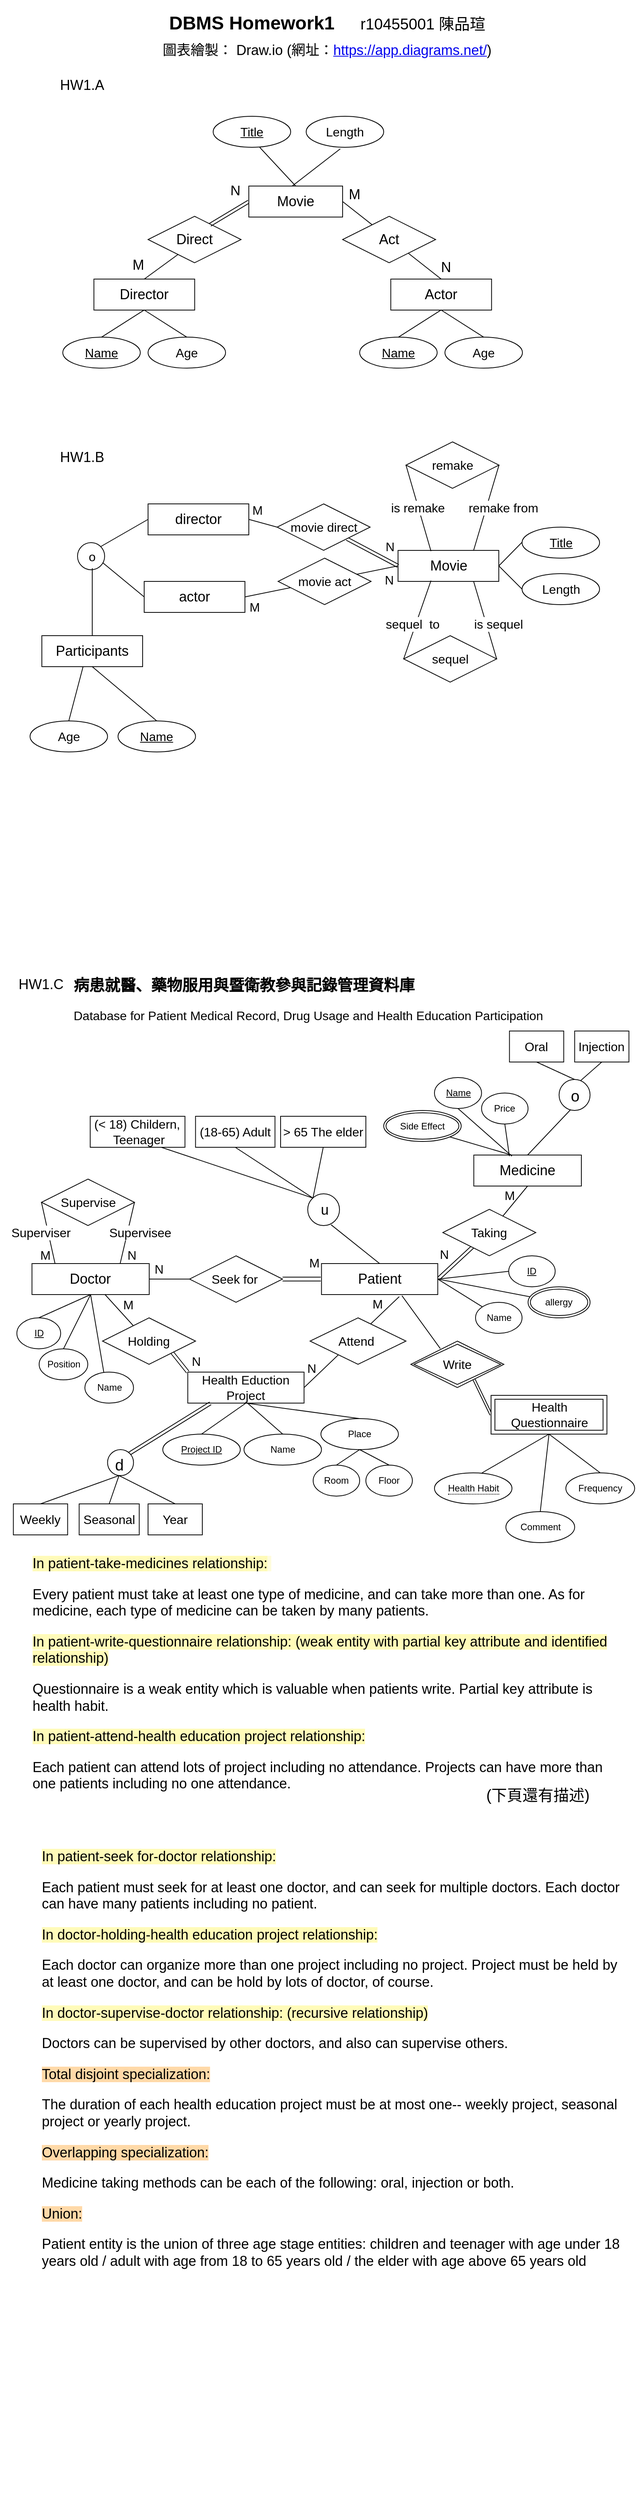 <mxfile version="21.0.8" type="device"><diagram name="第1頁" id="Ch1IIHin361VGw-ngWP4"><mxGraphModel dx="954" dy="567" grid="1" gridSize="10" guides="1" tooltips="1" connect="1" arrows="1" fold="1" page="1" pageScale="1" pageWidth="827" pageHeight="1169" math="0" shadow="0"><root><mxCell id="0"/><mxCell id="1" parent="0"/><mxCell id="rBzfP7pkCACi3xQWWO1K-66" value="" style="endArrow=none;html=1;rounded=0;exitX=0;exitY=0.5;exitDx=0;exitDy=0;entryX=0.667;entryY=0.667;entryDx=0;entryDy=0;entryPerimeter=0;" parent="1" edge="1" target="rBzfP7pkCACi3xQWWO1K-94" source="rBzfP7pkCACi3xQWWO1K-69"><mxGeometry relative="1" as="geometry"><mxPoint x="100" y="730" as="sourcePoint"/><mxPoint x="60" y="770" as="targetPoint"/></mxGeometry></mxCell><mxCell id="rBzfP7pkCACi3xQWWO1K-242" value="" style="ellipse;whiteSpace=wrap;html=1;aspect=fixed;" parent="1" vertex="1"><mxGeometry x="397" y="1540" width="41" height="41" as="geometry"/></mxCell><mxCell id="rBzfP7pkCACi3xQWWO1K-233" value="" style="endArrow=none;html=1;rounded=0;entryX=0.5;entryY=0;entryDx=0;entryDy=0;exitX=0.5;exitY=1;exitDx=0;exitDy=0;" parent="1" source="rBzfP7pkCACi3xQWWO1K-230" target="rBzfP7pkCACi3xQWWO1K-226" edge="1"><mxGeometry relative="1" as="geometry"><mxPoint x="679" y="1370" as="sourcePoint"/><mxPoint x="751" y="1403" as="targetPoint"/></mxGeometry></mxCell><mxCell id="rBzfP7pkCACi3xQWWO1K-47" value="HW1.A" style="text;html=1;strokeColor=none;fillColor=none;align=center;verticalAlign=middle;whiteSpace=wrap;rounded=0;fontSize=18;" parent="1" vertex="1"><mxGeometry x="41.25" y="80" width="130" height="60" as="geometry"/></mxCell><mxCell id="rBzfP7pkCACi3xQWWO1K-46" value="&lt;h1&gt;DBMS Homework1 &amp;nbsp; &amp;nbsp;&amp;nbsp;&lt;span style=&quot;font-size: 20px; font-weight: normal;&quot;&gt;r10455001 陳品瑄&amp;nbsp;&lt;/span&gt;&lt;/h1&gt;" style="text;html=1;strokeColor=none;fillColor=none;spacing=5;spacingTop=-20;whiteSpace=wrap;overflow=hidden;rounded=0;align=center;" parent="1" vertex="1"><mxGeometry x="120" y="10" width="610" height="120" as="geometry"/></mxCell><mxCell id="rBzfP7pkCACi3xQWWO1K-49" value="Participants" style="whiteSpace=wrap;html=1;align=center;fontSize=18;" parent="1" vertex="1"><mxGeometry x="54.0" y="820" width="130" height="40" as="geometry"/></mxCell><mxCell id="rBzfP7pkCACi3xQWWO1K-57" value="Movie" style="whiteSpace=wrap;html=1;align=center;fontSize=18;" parent="1" vertex="1"><mxGeometry x="513.5" y="710" width="130" height="40" as="geometry"/></mxCell><mxCell id="rBzfP7pkCACi3xQWWO1K-60" value="" style="shape=link;html=1;rounded=0;entryX=0;entryY=0.5;entryDx=0;entryDy=0;exitX=1;exitY=1;exitDx=0;exitDy=0;" parent="1" edge="1" source="KuDT_zG02DFNIqt87ECn-4"><mxGeometry relative="1" as="geometry"><mxPoint x="430" y="690" as="sourcePoint"/><mxPoint x="513.5" y="730" as="targetPoint"/></mxGeometry></mxCell><mxCell id="rBzfP7pkCACi3xQWWO1K-61" value="N" style="resizable=0;html=1;whiteSpace=wrap;align=right;verticalAlign=bottom;fontSize=16;" parent="rBzfP7pkCACi3xQWWO1K-60" connectable="0" vertex="1"><mxGeometry x="1" relative="1" as="geometry"><mxPoint x="-3" y="-13" as="offset"/></mxGeometry></mxCell><mxCell id="rBzfP7pkCACi3xQWWO1K-68" value="director" style="whiteSpace=wrap;html=1;align=center;fontSize=18;" parent="1" vertex="1"><mxGeometry x="191" y="650" width="130" height="40" as="geometry"/></mxCell><mxCell id="rBzfP7pkCACi3xQWWO1K-69" value="actor" style="whiteSpace=wrap;html=1;align=center;fontSize=18;" parent="1" vertex="1"><mxGeometry x="186" y="750" width="130" height="40" as="geometry"/></mxCell><mxCell id="rBzfP7pkCACi3xQWWO1K-70" value="Age" style="ellipse;whiteSpace=wrap;html=1;align=center;fontSize=16;" parent="1" vertex="1"><mxGeometry x="38.75" y="930" width="100" height="40" as="geometry"/></mxCell><mxCell id="rBzfP7pkCACi3xQWWO1K-73" value="" style="endArrow=none;html=1;rounded=0;entryX=0.409;entryY=1;entryDx=0;entryDy=0;exitX=0.5;exitY=0;exitDx=0;exitDy=0;entryPerimeter=0;" parent="1" target="rBzfP7pkCACi3xQWWO1K-49" edge="1" source="rBzfP7pkCACi3xQWWO1K-70"><mxGeometry relative="1" as="geometry"><mxPoint x="150.25" y="1040" as="sourcePoint"/><mxPoint x="310.25" y="1040" as="targetPoint"/></mxGeometry></mxCell><mxCell id="rBzfP7pkCACi3xQWWO1K-77" value="Length" style="ellipse;whiteSpace=wrap;html=1;align=center;fontSize=16;" parent="1" vertex="1"><mxGeometry x="673.5" y="740" width="100" height="40" as="geometry"/></mxCell><mxCell id="rBzfP7pkCACi3xQWWO1K-79" value="" style="endArrow=none;html=1;rounded=0;exitX=1;exitY=0.5;exitDx=0;exitDy=0;" parent="1" source="rBzfP7pkCACi3xQWWO1K-57" edge="1"><mxGeometry relative="1" as="geometry"><mxPoint x="513.5" y="760" as="sourcePoint"/><mxPoint x="673.5" y="760" as="targetPoint"/></mxGeometry></mxCell><mxCell id="rBzfP7pkCACi3xQWWO1K-80" value="o" style="group" parent="1" vertex="1" connectable="0"><mxGeometry x="60" y="700" width="112.5" height="70" as="geometry"/></mxCell><mxCell id="rBzfP7pkCACi3xQWWO1K-62" value="" style="ellipse;whiteSpace=wrap;html=1;aspect=fixed;" parent="rBzfP7pkCACi3xQWWO1K-80" vertex="1"><mxGeometry x="40" width="35" height="35" as="geometry"/></mxCell><mxCell id="rBzfP7pkCACi3xQWWO1K-105" value="HW1.B" style="text;html=1;strokeColor=none;fillColor=none;align=center;verticalAlign=middle;whiteSpace=wrap;rounded=0;fontSize=18;" parent="1" vertex="1"><mxGeometry x="41.25" y="560" width="130" height="60" as="geometry"/></mxCell><mxCell id="rBzfP7pkCACi3xQWWO1K-8" value="Direct" style="shape=rhombus;perimeter=rhombusPerimeter;whiteSpace=wrap;html=1;align=center;fontSize=18;" parent="1" vertex="1"><mxGeometry x="191" y="279" width="120" height="60" as="geometry"/></mxCell><mxCell id="rBzfP7pkCACi3xQWWO1K-9" value="" style="shape=link;html=1;rounded=0;entryX=0;entryY=0.5;entryDx=0;entryDy=0;" parent="1" target="rBzfP7pkCACi3xQWWO1K-21" edge="1"><mxGeometry relative="1" as="geometry"><mxPoint x="271" y="290" as="sourcePoint"/><mxPoint x="304" y="250" as="targetPoint"/></mxGeometry></mxCell><mxCell id="rBzfP7pkCACi3xQWWO1K-10" value="N" style="resizable=0;html=1;whiteSpace=wrap;align=right;verticalAlign=bottom;rotation=1;fontSize=18;" parent="rBzfP7pkCACi3xQWWO1K-9" connectable="0" vertex="1"><mxGeometry x="1" relative="1" as="geometry"><mxPoint x="-10" as="offset"/></mxGeometry></mxCell><mxCell id="rBzfP7pkCACi3xQWWO1K-11" value="" style="endArrow=none;html=1;rounded=0;entryX=0.5;entryY=0;entryDx=0;entryDy=0;exitX=0.342;exitY=0.817;exitDx=0;exitDy=0;exitPerimeter=0;" parent="1" edge="1"><mxGeometry relative="1" as="geometry"><mxPoint x="230.04" y="328.02" as="sourcePoint"/><mxPoint x="186.16" y="360" as="targetPoint"/></mxGeometry></mxCell><mxCell id="rBzfP7pkCACi3xQWWO1K-12" value="M" style="resizable=0;html=1;whiteSpace=wrap;align=right;verticalAlign=bottom;fontSize=18;" parent="rBzfP7pkCACi3xQWWO1K-11" connectable="0" vertex="1"><mxGeometry x="1" relative="1" as="geometry"><mxPoint x="2" y="-5" as="offset"/></mxGeometry></mxCell><mxCell id="rBzfP7pkCACi3xQWWO1K-13" value="" style="endArrow=none;html=1;rounded=0;entryX=0.5;entryY=0;entryDx=0;entryDy=0;exitX=1;exitY=0.5;exitDx=0;exitDy=0;" parent="1" target="rBzfP7pkCACi3xQWWO1K-36" edge="1"><mxGeometry relative="1" as="geometry"><mxPoint x="442" y="260" as="sourcePoint"/><mxPoint x="606.16" y="360" as="targetPoint"/></mxGeometry></mxCell><mxCell id="rBzfP7pkCACi3xQWWO1K-14" value="M" style="resizable=0;html=1;whiteSpace=wrap;align=left;verticalAlign=bottom;fontSize=18;" parent="rBzfP7pkCACi3xQWWO1K-13" connectable="0" vertex="1"><mxGeometry x="-1" relative="1" as="geometry"><mxPoint x="6" y="4" as="offset"/></mxGeometry></mxCell><mxCell id="rBzfP7pkCACi3xQWWO1K-15" value="N" style="resizable=0;html=1;whiteSpace=wrap;align=right;verticalAlign=bottom;fontSize=18;" parent="rBzfP7pkCACi3xQWWO1K-13" connectable="0" vertex="1"><mxGeometry x="1" relative="1" as="geometry"><mxPoint x="14" y="-2" as="offset"/></mxGeometry></mxCell><mxCell id="rBzfP7pkCACi3xQWWO1K-16" value="Act" style="shape=rhombus;perimeter=rhombusPerimeter;whiteSpace=wrap;html=1;align=center;fontSize=18;" parent="1" vertex="1"><mxGeometry x="442" y="279" width="120" height="60" as="geometry"/></mxCell><mxCell id="rBzfP7pkCACi3xQWWO1K-34" value="" style="group" parent="1" vertex="1" connectable="0"><mxGeometry x="81" y="360" width="220" height="130" as="geometry"/></mxCell><mxCell id="rBzfP7pkCACi3xQWWO1K-28" value="Director" style="whiteSpace=wrap;html=1;align=center;fontSize=18;" parent="rBzfP7pkCACi3xQWWO1K-34" vertex="1"><mxGeometry x="40.16" width="130" height="40" as="geometry"/></mxCell><mxCell id="rBzfP7pkCACi3xQWWO1K-29" value="Age" style="ellipse;whiteSpace=wrap;html=1;align=center;fontSize=16;" parent="rBzfP7pkCACi3xQWWO1K-34" vertex="1"><mxGeometry x="110.0" y="74.91" width="100" height="40" as="geometry"/></mxCell><mxCell id="rBzfP7pkCACi3xQWWO1K-31" value="" style="endArrow=none;html=1;rounded=0;entryX=0.5;entryY=1;entryDx=0;entryDy=0;exitX=0.5;exitY=0;exitDx=0;exitDy=0;" parent="rBzfP7pkCACi3xQWWO1K-34" source="rBzfP7pkCACi3xQWWO1K-29" target="rBzfP7pkCACi3xQWWO1K-28" edge="1"><mxGeometry relative="1" as="geometry"><mxPoint x="177.16" y="-30.09" as="sourcePoint"/><mxPoint x="219.16" y="-0.09" as="targetPoint"/></mxGeometry></mxCell><mxCell id="rBzfP7pkCACi3xQWWO1K-32" value="Name" style="ellipse;whiteSpace=wrap;html=1;align=center;fontStyle=4;fontSize=16;" parent="rBzfP7pkCACi3xQWWO1K-34" vertex="1"><mxGeometry y="74.91" width="100" height="40" as="geometry"/></mxCell><mxCell id="rBzfP7pkCACi3xQWWO1K-33" value="" style="endArrow=none;html=1;rounded=0;entryX=0.5;entryY=1;entryDx=0;entryDy=0;exitX=0.5;exitY=0;exitDx=0;exitDy=0;" parent="rBzfP7pkCACi3xQWWO1K-34" source="rBzfP7pkCACi3xQWWO1K-32" edge="1"><mxGeometry relative="1" as="geometry"><mxPoint x="160" y="74.91" as="sourcePoint"/><mxPoint x="105" y="39.91" as="targetPoint"/></mxGeometry></mxCell><mxCell id="rBzfP7pkCACi3xQWWO1K-35" value="" style="group" parent="1" vertex="1" connectable="0"><mxGeometry x="464" y="360" width="210" height="114.91" as="geometry"/></mxCell><mxCell id="rBzfP7pkCACi3xQWWO1K-36" value="Actor" style="whiteSpace=wrap;html=1;align=center;fontSize=18;" parent="rBzfP7pkCACi3xQWWO1K-35" vertex="1"><mxGeometry x="40.16" width="130" height="40" as="geometry"/></mxCell><mxCell id="rBzfP7pkCACi3xQWWO1K-37" value="Age" style="ellipse;whiteSpace=wrap;html=1;align=center;fontSize=16;" parent="rBzfP7pkCACi3xQWWO1K-35" vertex="1"><mxGeometry x="110.0" y="74.91" width="100" height="40" as="geometry"/></mxCell><mxCell id="rBzfP7pkCACi3xQWWO1K-38" value="" style="endArrow=none;html=1;rounded=0;entryX=0.5;entryY=1;entryDx=0;entryDy=0;exitX=0.5;exitY=0;exitDx=0;exitDy=0;" parent="rBzfP7pkCACi3xQWWO1K-35" source="rBzfP7pkCACi3xQWWO1K-37" target="rBzfP7pkCACi3xQWWO1K-36" edge="1"><mxGeometry relative="1" as="geometry"><mxPoint x="177.16" y="-30.09" as="sourcePoint"/><mxPoint x="219.16" y="-0.09" as="targetPoint"/></mxGeometry></mxCell><mxCell id="rBzfP7pkCACi3xQWWO1K-39" value="Name" style="ellipse;whiteSpace=wrap;html=1;align=center;fontStyle=4;fontSize=16;" parent="rBzfP7pkCACi3xQWWO1K-35" vertex="1"><mxGeometry y="74.91" width="100" height="40" as="geometry"/></mxCell><mxCell id="rBzfP7pkCACi3xQWWO1K-40" value="" style="endArrow=none;html=1;rounded=0;entryX=0.5;entryY=1;entryDx=0;entryDy=0;exitX=0.5;exitY=0;exitDx=0;exitDy=0;" parent="rBzfP7pkCACi3xQWWO1K-35" source="rBzfP7pkCACi3xQWWO1K-39" edge="1"><mxGeometry relative="1" as="geometry"><mxPoint x="160" y="74.91" as="sourcePoint"/><mxPoint x="105" y="39.91" as="targetPoint"/></mxGeometry></mxCell><mxCell id="rBzfP7pkCACi3xQWWO1K-50" value="" style="group" parent="1" vertex="1" connectable="0"><mxGeometry x="275" y="150" width="220" height="130" as="geometry"/></mxCell><mxCell id="rBzfP7pkCACi3xQWWO1K-21" value="Movie" style="whiteSpace=wrap;html=1;align=center;fontSize=18;" parent="rBzfP7pkCACi3xQWWO1K-50" vertex="1"><mxGeometry x="46" y="90" width="121" height="40" as="geometry"/></mxCell><mxCell id="rBzfP7pkCACi3xQWWO1K-22" value="Title" style="ellipse;whiteSpace=wrap;html=1;align=center;fontStyle=4;fontSize=16;" parent="rBzfP7pkCACi3xQWWO1K-50" vertex="1"><mxGeometry width="100" height="40" as="geometry"/></mxCell><mxCell id="rBzfP7pkCACi3xQWWO1K-23" value="Length" style="ellipse;whiteSpace=wrap;html=1;align=center;fontSize=16;" parent="rBzfP7pkCACi3xQWWO1K-50" vertex="1"><mxGeometry x="120" width="100" height="40" as="geometry"/></mxCell><mxCell id="rBzfP7pkCACi3xQWWO1K-24" value="" style="endArrow=none;html=1;rounded=0;entryX=0.5;entryY=0;entryDx=0;entryDy=0;" parent="rBzfP7pkCACi3xQWWO1K-50" target="rBzfP7pkCACi3xQWWO1K-21" edge="1"><mxGeometry relative="1" as="geometry"><mxPoint x="60" y="40" as="sourcePoint"/><mxPoint x="220" y="40" as="targetPoint"/></mxGeometry></mxCell><mxCell id="rBzfP7pkCACi3xQWWO1K-25" value="" style="endArrow=none;html=1;rounded=0;exitX=0.44;exitY=1.05;exitDx=0;exitDy=0;exitPerimeter=0;" parent="rBzfP7pkCACi3xQWWO1K-50" source="rBzfP7pkCACi3xQWWO1K-23" edge="1"><mxGeometry relative="1" as="geometry"><mxPoint x="174" y="40" as="sourcePoint"/><mxPoint x="102" y="90" as="targetPoint"/></mxGeometry></mxCell><mxCell id="rBzfP7pkCACi3xQWWO1K-72" value="" style="endArrow=none;html=1;rounded=0;entryX=0.5;entryY=1;entryDx=0;entryDy=0;exitX=0.5;exitY=0;exitDx=0;exitDy=0;" parent="1" target="rBzfP7pkCACi3xQWWO1K-49" edge="1" source="rBzfP7pkCACi3xQWWO1K-74"><mxGeometry relative="1" as="geometry"><mxPoint x="150.25" y="980" as="sourcePoint"/><mxPoint x="310.25" y="980" as="targetPoint"/></mxGeometry></mxCell><mxCell id="rBzfP7pkCACi3xQWWO1K-74" value="Name" style="ellipse;whiteSpace=wrap;html=1;align=center;fontStyle=4;fontSize=16;" parent="1" vertex="1"><mxGeometry x="152.25" y="930" width="100" height="40" as="geometry"/></mxCell><mxCell id="rBzfP7pkCACi3xQWWO1K-76" value="Title" style="ellipse;whiteSpace=wrap;html=1;align=center;fontStyle=4;fontSize=16;" parent="1" vertex="1"><mxGeometry x="673.5" y="680" width="100" height="40" as="geometry"/></mxCell><mxCell id="rBzfP7pkCACi3xQWWO1K-78" value="" style="endArrow=none;html=1;rounded=0;exitX=1;exitY=0.5;exitDx=0;exitDy=0;" parent="1" source="rBzfP7pkCACi3xQWWO1K-57" edge="1"><mxGeometry relative="1" as="geometry"><mxPoint x="513.5" y="699.5" as="sourcePoint"/><mxPoint x="673.5" y="699.5" as="targetPoint"/></mxGeometry></mxCell><mxCell id="rBzfP7pkCACi3xQWWO1K-110" value="Medicine" style="whiteSpace=wrap;html=1;align=center;fontSize=18;" parent="1" vertex="1"><mxGeometry x="611.25" y="1490" width="138.75" height="40" as="geometry"/></mxCell><mxCell id="rBzfP7pkCACi3xQWWO1K-111" value="Health Eduction Project" style="whiteSpace=wrap;html=1;align=center;fontSize=16;" parent="1" vertex="1"><mxGeometry x="242.25" y="1770" width="150" height="40" as="geometry"/></mxCell><mxCell id="rBzfP7pkCACi3xQWWO1K-124" value="" style="endArrow=none;html=1;rounded=0;entryX=1;entryY=0.5;entryDx=0;entryDy=0;exitX=0.669;exitY=1.066;exitDx=0;exitDy=0;exitPerimeter=0;" parent="1" source="rBzfP7pkCACi3xQWWO1K-109" target="rBzfP7pkCACi3xQWWO1K-111" edge="1"><mxGeometry relative="1" as="geometry"><mxPoint x="420" y="1750" as="sourcePoint"/><mxPoint x="488.25" y="1640" as="targetPoint"/></mxGeometry></mxCell><mxCell id="rBzfP7pkCACi3xQWWO1K-125" value="N" style="resizable=0;html=1;whiteSpace=wrap;align=right;verticalAlign=bottom;fontSize=16;" parent="rBzfP7pkCACi3xQWWO1K-124" connectable="0" vertex="1"><mxGeometry x="1" relative="1" as="geometry"><mxPoint x="17" y="-14" as="offset"/></mxGeometry></mxCell><mxCell id="rBzfP7pkCACi3xQWWO1K-116" value="Attend&amp;nbsp;" style="shape=rhombus;perimeter=rhombusPerimeter;whiteSpace=wrap;html=1;align=center;fontSize=16;" parent="1" vertex="1"><mxGeometry x="400" y="1700" width="123.75" height="60" as="geometry"/></mxCell><mxCell id="rBzfP7pkCACi3xQWWO1K-128" value="" style="endArrow=none;html=1;rounded=0;exitX=0.618;exitY=0.978;exitDx=0;exitDy=0;exitPerimeter=0;" parent="1" source="rBzfP7pkCACi3xQWWO1K-108" edge="1"><mxGeometry relative="1" as="geometry"><mxPoint x="102.25" y="1670" as="sourcePoint"/><mxPoint x="190" y="1730" as="targetPoint"/></mxGeometry></mxCell><mxCell id="rBzfP7pkCACi3xQWWO1K-129" value="M" style="resizable=0;html=1;whiteSpace=wrap;align=left;verticalAlign=bottom;fontSize=16;" parent="rBzfP7pkCACi3xQWWO1K-128" connectable="0" vertex="1"><mxGeometry x="-1" relative="1" as="geometry"><mxPoint x="22" y="25" as="offset"/></mxGeometry></mxCell><mxCell id="rBzfP7pkCACi3xQWWO1K-115" value="Holding" style="shape=rhombus;perimeter=rhombusPerimeter;whiteSpace=wrap;html=1;align=center;fontSize=16;" parent="1" vertex="1"><mxGeometry x="132.25" y="1700" width="120" height="60" as="geometry"/></mxCell><mxCell id="rBzfP7pkCACi3xQWWO1K-131" value="" style="shape=link;html=1;rounded=0;width=-5;exitX=0;exitY=0.5;exitDx=0;exitDy=0;" parent="1" target="rBzfP7pkCACi3xQWWO1K-112" edge="1"><mxGeometry relative="1" as="geometry"><mxPoint x="413.75" y="1650" as="sourcePoint"/><mxPoint x="380" y="1650" as="targetPoint"/></mxGeometry></mxCell><mxCell id="rBzfP7pkCACi3xQWWO1K-112" value="Seek for&amp;nbsp;" style="shape=rhombus;perimeter=rhombusPerimeter;whiteSpace=wrap;html=1;align=center;fontSize=16;" parent="1" vertex="1"><mxGeometry x="244.5" y="1620" width="120" height="60" as="geometry"/></mxCell><mxCell id="rBzfP7pkCACi3xQWWO1K-108" value="Doctor" style="whiteSpace=wrap;html=1;align=center;fontSize=18;" parent="1" vertex="1"><mxGeometry x="41.25" y="1630" width="151.25" height="40" as="geometry"/></mxCell><mxCell id="rBzfP7pkCACi3xQWWO1K-135" value="" style="shape=link;html=1;rounded=0;entryX=0.658;entryY=0.183;entryDx=0;entryDy=0;entryPerimeter=0;" parent="1" target="rBzfP7pkCACi3xQWWO1K-113" edge="1"><mxGeometry relative="1" as="geometry"><mxPoint x="565" y="1650" as="sourcePoint"/><mxPoint x="661.25" y="1560" as="targetPoint"/></mxGeometry></mxCell><mxCell id="rBzfP7pkCACi3xQWWO1K-113" value="Taking" style="shape=rhombus;perimeter=rhombusPerimeter;whiteSpace=wrap;html=1;align=center;fontSize=16;" parent="1" vertex="1"><mxGeometry x="571.25" y="1560" width="120" height="60" as="geometry"/></mxCell><mxCell id="rBzfP7pkCACi3xQWWO1K-137" value="" style="endArrow=none;html=1;rounded=0;exitX=0.5;exitY=1;exitDx=0;exitDy=0;" parent="1" source="rBzfP7pkCACi3xQWWO1K-110" target="rBzfP7pkCACi3xQWWO1K-113" edge="1"><mxGeometry relative="1" as="geometry"><mxPoint x="681.25" y="1540" as="sourcePoint"/><mxPoint x="841.25" y="1540" as="targetPoint"/></mxGeometry></mxCell><mxCell id="rBzfP7pkCACi3xQWWO1K-138" value="M" style="resizable=0;html=1;whiteSpace=wrap;align=left;verticalAlign=bottom;fontSize=16;" parent="1" connectable="0" vertex="1"><mxGeometry x="649.005" y="1553" as="geometry"/></mxCell><mxCell id="rBzfP7pkCACi3xQWWO1K-139" value="N" style="resizable=0;html=1;whiteSpace=wrap;align=right;verticalAlign=bottom;fontSize=16;" parent="1" connectable="0" vertex="1"><mxGeometry x="580.748" y="1629.999" as="geometry"/></mxCell><mxCell id="rBzfP7pkCACi3xQWWO1K-109" value="Patient" style="whiteSpace=wrap;html=1;align=center;fontSize=18;" parent="1" vertex="1"><mxGeometry x="414.75" y="1630" width="150" height="40" as="geometry"/></mxCell><mxCell id="rBzfP7pkCACi3xQWWO1K-140" value="Project ID" style="ellipse;whiteSpace=wrap;html=1;align=center;fontStyle=4;" parent="1" vertex="1"><mxGeometry x="210" y="1850" width="100" height="40" as="geometry"/></mxCell><mxCell id="rBzfP7pkCACi3xQWWO1K-142" value="Place" style="ellipse;whiteSpace=wrap;html=1;align=center;" parent="1" vertex="1"><mxGeometry x="414" y="1830" width="100" height="40" as="geometry"/></mxCell><mxCell id="rBzfP7pkCACi3xQWWO1K-143" value="Name" style="ellipse;whiteSpace=wrap;html=1;align=center;" parent="1" vertex="1"><mxGeometry x="314.75" y="1850" width="100" height="40" as="geometry"/></mxCell><mxCell id="rBzfP7pkCACi3xQWWO1K-144" value="" style="endArrow=none;html=1;rounded=0;entryX=0.5;entryY=0;entryDx=0;entryDy=0;exitX=0.5;exitY=1;exitDx=0;exitDy=0;" parent="1" source="rBzfP7pkCACi3xQWWO1K-111" target="rBzfP7pkCACi3xQWWO1K-142" edge="1"><mxGeometry relative="1" as="geometry"><mxPoint x="318.25" y="1820" as="sourcePoint"/><mxPoint x="478.25" y="1820" as="targetPoint"/></mxGeometry></mxCell><mxCell id="rBzfP7pkCACi3xQWWO1K-145" value="" style="endArrow=none;html=1;rounded=0;entryX=0.5;entryY=0;entryDx=0;entryDy=0;exitX=0.5;exitY=1;exitDx=0;exitDy=0;" parent="1" target="rBzfP7pkCACi3xQWWO1K-143" edge="1"><mxGeometry relative="1" as="geometry"><mxPoint x="319.25" y="1810" as="sourcePoint"/><mxPoint x="454.25" y="1850" as="targetPoint"/></mxGeometry></mxCell><mxCell id="rBzfP7pkCACi3xQWWO1K-146" value="" style="endArrow=none;html=1;rounded=0;entryX=0.5;entryY=0;entryDx=0;entryDy=0;exitX=0.5;exitY=1;exitDx=0;exitDy=0;" parent="1" source="rBzfP7pkCACi3xQWWO1K-111" target="rBzfP7pkCACi3xQWWO1K-140" edge="1"><mxGeometry relative="1" as="geometry"><mxPoint x="329.25" y="1820" as="sourcePoint"/><mxPoint x="347.25" y="1860" as="targetPoint"/></mxGeometry></mxCell><mxCell id="rBzfP7pkCACi3xQWWO1K-148" value="Name" style="ellipse;whiteSpace=wrap;html=1;align=center;" parent="1" vertex="1"><mxGeometry x="613.5" y="1680" width="60" height="40" as="geometry"/></mxCell><mxCell id="rBzfP7pkCACi3xQWWO1K-151" value="" style="endArrow=none;html=1;rounded=0;exitX=1;exitY=0.5;exitDx=0;exitDy=0;" parent="1" source="rBzfP7pkCACi3xQWWO1K-109" target="rBzfP7pkCACi3xQWWO1K-168" edge="1"><mxGeometry relative="1" as="geometry"><mxPoint x="564.75" y="1670" as="sourcePoint"/><mxPoint x="610.037" y="1675.858" as="targetPoint"/></mxGeometry></mxCell><mxCell id="rBzfP7pkCACi3xQWWO1K-152" value="" style="endArrow=none;html=1;rounded=0;entryX=0;entryY=0;entryDx=0;entryDy=0;exitX=1;exitY=0.5;exitDx=0;exitDy=0;" parent="1" source="rBzfP7pkCACi3xQWWO1K-109" target="rBzfP7pkCACi3xQWWO1K-148" edge="1"><mxGeometry relative="1" as="geometry"><mxPoint x="574.75" y="1680" as="sourcePoint"/><mxPoint x="620.25" y="1686" as="targetPoint"/></mxGeometry></mxCell><mxCell id="rBzfP7pkCACi3xQWWO1K-153" value="" style="endArrow=none;html=1;rounded=0;entryX=0;entryY=0.5;entryDx=0;entryDy=0;exitX=1;exitY=0.5;exitDx=0;exitDy=0;fontColor=none;noLabel=1;" parent="1" source="rBzfP7pkCACi3xQWWO1K-109" target="rBzfP7pkCACi3xQWWO1K-169" edge="1"><mxGeometry relative="1" as="geometry"><mxPoint x="565.25" y="1680" as="sourcePoint"/><mxPoint x="533.27" y="1702" as="targetPoint"/><Array as="points"/></mxGeometry></mxCell><mxCell id="rBzfP7pkCACi3xQWWO1K-154" value="&lt;u&gt;Name&lt;/u&gt;" style="ellipse;whiteSpace=wrap;html=1;align=center;" parent="1" vertex="1"><mxGeometry x="560.5" y="1390" width="60.75" height="40" as="geometry"/></mxCell><mxCell id="rBzfP7pkCACi3xQWWO1K-155" value="Price" style="ellipse;whiteSpace=wrap;html=1;align=center;" parent="1" vertex="1"><mxGeometry x="621.25" y="1410" width="60" height="40" as="geometry"/></mxCell><mxCell id="rBzfP7pkCACi3xQWWO1K-157" value="" style="endArrow=none;html=1;rounded=0;entryX=0.5;entryY=1;entryDx=0;entryDy=0;exitX=0.355;exitY=0.037;exitDx=0;exitDy=0;exitPerimeter=0;" parent="1" source="rBzfP7pkCACi3xQWWO1K-110" target="rBzfP7pkCACi3xQWWO1K-154" edge="1"><mxGeometry relative="1" as="geometry"><mxPoint x="761.25" y="1507" as="sourcePoint"/><mxPoint x="921.25" y="1507" as="targetPoint"/></mxGeometry></mxCell><mxCell id="rBzfP7pkCACi3xQWWO1K-158" value="" style="endArrow=none;html=1;rounded=0;entryX=0.5;entryY=1;entryDx=0;entryDy=0;exitX=0.331;exitY=0.037;exitDx=0;exitDy=0;exitPerimeter=0;" parent="1" source="rBzfP7pkCACi3xQWWO1K-110" target="rBzfP7pkCACi3xQWWO1K-155" edge="1"><mxGeometry relative="1" as="geometry"><mxPoint x="771.25" y="1500" as="sourcePoint"/><mxPoint x="801.25" y="1460" as="targetPoint"/></mxGeometry></mxCell><mxCell id="rBzfP7pkCACi3xQWWO1K-159" value="" style="endArrow=none;html=1;rounded=0;entryX=1;entryY=1;entryDx=0;entryDy=0;" parent="1" target="rBzfP7pkCACi3xQWWO1K-212" edge="1"><mxGeometry relative="1" as="geometry"><mxPoint x="660" y="1490" as="sourcePoint"/><mxPoint x="738.998" y="1464.281" as="targetPoint"/></mxGeometry></mxCell><mxCell id="rBzfP7pkCACi3xQWWO1K-167" value="HW1.C" style="text;html=1;strokeColor=none;fillColor=none;align=center;verticalAlign=middle;whiteSpace=wrap;rounded=0;fontSize=18;" parent="1" vertex="1"><mxGeometry x="12.25" y="1240" width="82.25" height="60" as="geometry"/></mxCell><mxCell id="rBzfP7pkCACi3xQWWO1K-168" value="allergy" style="ellipse;shape=doubleEllipse;margin=3;whiteSpace=wrap;html=1;align=center;" parent="1" vertex="1"><mxGeometry x="681.25" y="1660" width="80" height="40" as="geometry"/></mxCell><mxCell id="rBzfP7pkCACi3xQWWO1K-169" value="ID" style="ellipse;whiteSpace=wrap;html=1;align=center;fontStyle=4;" parent="1" vertex="1"><mxGeometry x="656.26" y="1620" width="60" height="40" as="geometry"/></mxCell><mxCell id="rBzfP7pkCACi3xQWWO1K-170" value="" style="endArrow=none;html=1;rounded=0;exitX=0.5;exitY=1;exitDx=0;exitDy=0;entryX=0.5;entryY=0;entryDx=0;entryDy=0;" parent="1" source="rBzfP7pkCACi3xQWWO1K-142" target="rBzfP7pkCACi3xQWWO1K-172" edge="1"><mxGeometry relative="1" as="geometry"><mxPoint x="450.25" y="1890" as="sourcePoint"/><mxPoint x="490.25" y="1911" as="targetPoint"/></mxGeometry></mxCell><mxCell id="rBzfP7pkCACi3xQWWO1K-172" value="Floor" style="ellipse;whiteSpace=wrap;html=1;align=center;" parent="1" vertex="1"><mxGeometry x="472" y="1890" width="60" height="40" as="geometry"/></mxCell><mxCell id="rBzfP7pkCACi3xQWWO1K-173" value="Room" style="ellipse;whiteSpace=wrap;html=1;align=center;" parent="1" vertex="1"><mxGeometry x="404" y="1890" width="60" height="40" as="geometry"/></mxCell><mxCell id="rBzfP7pkCACi3xQWWO1K-174" value="" style="endArrow=none;html=1;rounded=0;entryX=0.5;entryY=0;entryDx=0;entryDy=0;exitX=0.5;exitY=1;exitDx=0;exitDy=0;" parent="1" source="rBzfP7pkCACi3xQWWO1K-142" target="rBzfP7pkCACi3xQWWO1K-173" edge="1"><mxGeometry relative="1" as="geometry"><mxPoint x="318.25" y="1750" as="sourcePoint"/><mxPoint x="435.5" y="1910" as="targetPoint"/></mxGeometry></mxCell><mxCell id="rBzfP7pkCACi3xQWWO1K-182" value="Write" style="shape=rhombus;double=1;perimeter=rhombusPerimeter;whiteSpace=wrap;html=1;align=center;fontSize=16;" parent="1" vertex="1"><mxGeometry x="530.01" y="1730" width="120" height="60" as="geometry"/></mxCell><mxCell id="rBzfP7pkCACi3xQWWO1K-184" value="" style="endArrow=none;html=1;rounded=0;entryX=0.317;entryY=0.162;entryDx=0;entryDy=0;exitX=0.692;exitY=1.037;exitDx=0;exitDy=0;exitPerimeter=0;entryPerimeter=0;" parent="1" source="rBzfP7pkCACi3xQWWO1K-109" target="rBzfP7pkCACi3xQWWO1K-182" edge="1"><mxGeometry relative="1" as="geometry"><mxPoint x="290" y="1720" as="sourcePoint"/><mxPoint x="540" y="1710" as="targetPoint"/></mxGeometry></mxCell><mxCell id="rBzfP7pkCACi3xQWWO1K-185" value="" style="shape=link;html=1;rounded=0;entryX=0;entryY=0.5;entryDx=0;entryDy=0;exitX=0.68;exitY=0.828;exitDx=0;exitDy=0;width=2.941;exitPerimeter=0;" parent="1" source="rBzfP7pkCACi3xQWWO1K-182" target="rBzfP7pkCACi3xQWWO1K-181" edge="1"><mxGeometry relative="1" as="geometry"><mxPoint x="590" y="1740" as="sourcePoint"/><mxPoint x="450" y="1720" as="targetPoint"/></mxGeometry></mxCell><mxCell id="rBzfP7pkCACi3xQWWO1K-188" value="Frequency" style="ellipse;whiteSpace=wrap;html=1;align=center;" parent="1" vertex="1"><mxGeometry x="730" y="1900" width="88.75" height="40" as="geometry"/></mxCell><mxCell id="rBzfP7pkCACi3xQWWO1K-189" value="Comment" style="ellipse;whiteSpace=wrap;html=1;align=center;" parent="1" vertex="1"><mxGeometry x="652.62" y="1950" width="88.75" height="40" as="geometry"/></mxCell><mxCell id="rBzfP7pkCACi3xQWWO1K-190" value="" style="endArrow=none;html=1;rounded=0;exitX=0.5;exitY=0;exitDx=0;exitDy=0;entryX=0.5;entryY=1;entryDx=0;entryDy=0;" parent="1" target="rBzfP7pkCACi3xQWWO1K-181" edge="1"><mxGeometry relative="1" as="geometry"><mxPoint x="621.875" y="1900" as="sourcePoint"/><mxPoint x="450" y="1720" as="targetPoint"/></mxGeometry></mxCell><mxCell id="rBzfP7pkCACi3xQWWO1K-191" value="" style="endArrow=none;html=1;rounded=0;exitX=0.5;exitY=0;exitDx=0;exitDy=0;entryX=0.5;entryY=1;entryDx=0;entryDy=0;" parent="1" source="rBzfP7pkCACi3xQWWO1K-189" target="rBzfP7pkCACi3xQWWO1K-181" edge="1"><mxGeometry relative="1" as="geometry"><mxPoint x="632" y="1910" as="sourcePoint"/><mxPoint x="700" y="1850" as="targetPoint"/></mxGeometry></mxCell><mxCell id="rBzfP7pkCACi3xQWWO1K-192" value="" style="endArrow=none;html=1;rounded=0;exitX=0.5;exitY=0;exitDx=0;exitDy=0;entryX=0.5;entryY=1;entryDx=0;entryDy=0;" parent="1" source="rBzfP7pkCACi3xQWWO1K-188" target="rBzfP7pkCACi3xQWWO1K-181" edge="1"><mxGeometry relative="1" as="geometry"><mxPoint x="632" y="1910" as="sourcePoint"/><mxPoint x="718" y="1860" as="targetPoint"/></mxGeometry></mxCell><mxCell id="rBzfP7pkCACi3xQWWO1K-193" value="&lt;u&gt;ID&lt;/u&gt;" style="ellipse;whiteSpace=wrap;html=1;align=center;" parent="1" vertex="1"><mxGeometry x="21.75" y="1700" width="56.5" height="40" as="geometry"/></mxCell><mxCell id="rBzfP7pkCACi3xQWWO1K-194" value="" style="endArrow=none;html=1;rounded=0;entryX=0.5;entryY=0;entryDx=0;entryDy=0;exitX=0.5;exitY=1;exitDx=0;exitDy=0;" parent="1" source="rBzfP7pkCACi3xQWWO1K-108" target="rBzfP7pkCACi3xQWWO1K-193" edge="1"><mxGeometry relative="1" as="geometry"><mxPoint x="108" y="1630" as="sourcePoint"/><mxPoint x="61" y="1590" as="targetPoint"/></mxGeometry></mxCell><mxCell id="rBzfP7pkCACi3xQWWO1K-195" value="Position" style="ellipse;whiteSpace=wrap;html=1;align=center;" parent="1" vertex="1"><mxGeometry x="50.5" y="1740" width="62.75" height="40" as="geometry"/></mxCell><mxCell id="rBzfP7pkCACi3xQWWO1K-196" value="" style="endArrow=none;html=1;rounded=0;entryX=0.5;entryY=0;entryDx=0;entryDy=0;exitX=0.5;exitY=1;exitDx=0;exitDy=0;" parent="1" source="rBzfP7pkCACi3xQWWO1K-108" target="rBzfP7pkCACi3xQWWO1K-195" edge="1"><mxGeometry relative="1" as="geometry"><mxPoint x="110" y="1630" as="sourcePoint"/><mxPoint x="65" y="1610" as="targetPoint"/></mxGeometry></mxCell><mxCell id="rBzfP7pkCACi3xQWWO1K-198" value="" style="endArrow=none;html=1;rounded=0;entryX=0.5;entryY=0;entryDx=0;entryDy=0;exitX=0.5;exitY=1;exitDx=0;exitDy=0;" parent="1" source="rBzfP7pkCACi3xQWWO1K-108" edge="1"><mxGeometry relative="1" as="geometry"><mxPoint x="118.29" y="1640" as="sourcePoint"/><mxPoint x="133.875" y="1770" as="targetPoint"/></mxGeometry></mxCell><mxCell id="rBzfP7pkCACi3xQWWO1K-204" value="Supervise" style="shape=rhombus;perimeter=rhombusPerimeter;whiteSpace=wrap;html=1;align=center;fontSize=16;" parent="1" vertex="1"><mxGeometry x="53.5" y="1521" width="120" height="60" as="geometry"/></mxCell><mxCell id="rBzfP7pkCACi3xQWWO1K-205" value="" style="endArrow=none;html=1;rounded=0;entryX=0;entryY=0.5;entryDx=0;entryDy=0;" parent="1" target="rBzfP7pkCACi3xQWWO1K-204" edge="1"><mxGeometry relative="1" as="geometry"><mxPoint x="71" y="1630" as="sourcePoint"/><mxPoint x="51.5" y="1570" as="targetPoint"/></mxGeometry></mxCell><mxCell id="rBzfP7pkCACi3xQWWO1K-206" value="" style="endArrow=none;html=1;rounded=0;entryX=1;entryY=0.5;entryDx=0;entryDy=0;" parent="1" target="rBzfP7pkCACi3xQWWO1K-204" edge="1"><mxGeometry relative="1" as="geometry"><mxPoint x="155" y="1630" as="sourcePoint"/><mxPoint x="171.5" y="1570" as="targetPoint"/></mxGeometry></mxCell><mxCell id="rBzfP7pkCACi3xQWWO1K-208" value="Superviser" style="text;html=1;align=center;verticalAlign=middle;whiteSpace=wrap;rounded=0;fontSize=16;opacity=0;fillColor=#FFEE82;shadow=1;labelBackgroundColor=#FFFFFF;" parent="1" vertex="1"><mxGeometry x="13.37" y="1575" width="80" height="30" as="geometry"/></mxCell><mxCell id="rBzfP7pkCACi3xQWWO1K-209" value="Supervisee" style="text;html=1;align=center;verticalAlign=middle;whiteSpace=wrap;rounded=0;fontSize=16;opacity=0;fillColor=#FFFFFF;labelBackgroundColor=#FFFFFF;" parent="1" vertex="1"><mxGeometry x="141.13" y="1575" width="80" height="30" as="geometry"/></mxCell><mxCell id="rBzfP7pkCACi3xQWWO1K-211" value="Name" style="ellipse;whiteSpace=wrap;html=1;align=center;" parent="1" vertex="1"><mxGeometry x="109.5" y="1770" width="62.75" height="40" as="geometry"/></mxCell><mxCell id="rBzfP7pkCACi3xQWWO1K-212" value="Side Effect" style="ellipse;shape=doubleEllipse;margin=3;whiteSpace=wrap;html=1;align=center;" parent="1" vertex="1"><mxGeometry x="495" y="1432.5" width="100" height="40" as="geometry"/></mxCell><mxCell id="rBzfP7pkCACi3xQWWO1K-217" value="" style="ellipse;whiteSpace=wrap;html=1;aspect=fixed;" parent="1" vertex="1"><mxGeometry x="138.75" y="1870" width="33.5" height="33.5" as="geometry"/></mxCell><mxCell id="rBzfP7pkCACi3xQWWO1K-218" value="d" style="text;html=1;strokeColor=none;fillColor=none;align=center;verticalAlign=middle;whiteSpace=wrap;rounded=0;fontSize=20;" parent="1" vertex="1"><mxGeometry x="123.5" y="1873.5" width="60" height="30" as="geometry"/></mxCell><mxCell id="rBzfP7pkCACi3xQWWO1K-219" value="Weekly" style="whiteSpace=wrap;html=1;align=center;fontSize=16;" parent="1" vertex="1"><mxGeometry x="17.25" y="1940" width="70" height="40" as="geometry"/></mxCell><mxCell id="rBzfP7pkCACi3xQWWO1K-220" value="Seasonal" style="whiteSpace=wrap;html=1;align=center;fontSize=16;" parent="1" vertex="1"><mxGeometry x="102.13" y="1940" width="77.5" height="40" as="geometry"/></mxCell><mxCell id="rBzfP7pkCACi3xQWWO1K-221" value="Year" style="whiteSpace=wrap;html=1;align=center;fontSize=16;" parent="1" vertex="1"><mxGeometry x="191" y="1940" width="70" height="40" as="geometry"/></mxCell><mxCell id="rBzfP7pkCACi3xQWWO1K-222" value="" style="endArrow=none;html=1;rounded=0;exitX=0.5;exitY=1;exitDx=0;exitDy=0;entryX=0.5;entryY=0;entryDx=0;entryDy=0;" parent="1" source="rBzfP7pkCACi3xQWWO1K-218" target="rBzfP7pkCACi3xQWWO1K-219" edge="1"><mxGeometry relative="1" as="geometry"><mxPoint x="340" y="1850" as="sourcePoint"/><mxPoint x="500" y="1850" as="targetPoint"/></mxGeometry></mxCell><mxCell id="rBzfP7pkCACi3xQWWO1K-223" value="" style="endArrow=none;html=1;rounded=0;exitX=0.5;exitY=1;exitDx=0;exitDy=0;entryX=0.5;entryY=0;entryDx=0;entryDy=0;" parent="1" source="rBzfP7pkCACi3xQWWO1K-218" target="rBzfP7pkCACi3xQWWO1K-220" edge="1"><mxGeometry relative="1" as="geometry"><mxPoint x="166" y="1914" as="sourcePoint"/><mxPoint x="62" y="1950" as="targetPoint"/></mxGeometry></mxCell><mxCell id="rBzfP7pkCACi3xQWWO1K-224" value="" style="endArrow=none;html=1;rounded=0;exitX=0.5;exitY=1;exitDx=0;exitDy=0;entryX=0.5;entryY=0;entryDx=0;entryDy=0;" parent="1" source="rBzfP7pkCACi3xQWWO1K-218" target="rBzfP7pkCACi3xQWWO1K-221" edge="1"><mxGeometry relative="1" as="geometry"><mxPoint x="166" y="1914" as="sourcePoint"/><mxPoint x="151" y="1950" as="targetPoint"/></mxGeometry></mxCell><mxCell id="rBzfP7pkCACi3xQWWO1K-225" value="" style="endArrow=none;html=1;rounded=0;entryX=0.5;entryY=0;entryDx=0;entryDy=0;exitX=0.5;exitY=1;exitDx=0;exitDy=0;" parent="1" source="rBzfP7pkCACi3xQWWO1K-226" target="rBzfP7pkCACi3xQWWO1K-110" edge="1"><mxGeometry relative="1" as="geometry"><mxPoint x="730" y="1420" as="sourcePoint"/><mxPoint x="681.25" y="1490" as="targetPoint"/></mxGeometry></mxCell><mxCell id="rBzfP7pkCACi3xQWWO1K-227" value="" style="ellipse;whiteSpace=wrap;html=1;aspect=fixed;" parent="1" vertex="1"><mxGeometry x="721.25" y="1392.5" width="40" height="40" as="geometry"/></mxCell><mxCell id="rBzfP7pkCACi3xQWWO1K-229" value="Oral" style="whiteSpace=wrap;html=1;align=center;fontSize=16;" parent="1" vertex="1"><mxGeometry x="657.26" y="1330" width="70" height="40" as="geometry"/></mxCell><mxCell id="rBzfP7pkCACi3xQWWO1K-230" value="Injection" style="whiteSpace=wrap;html=1;align=center;fontSize=16;" parent="1" vertex="1"><mxGeometry x="741.37" y="1330" width="70" height="40" as="geometry"/></mxCell><mxCell id="rBzfP7pkCACi3xQWWO1K-232" value="" style="endArrow=none;html=1;rounded=0;entryX=0.5;entryY=0;entryDx=0;entryDy=0;exitX=0.5;exitY=1;exitDx=0;exitDy=0;" parent="1" source="rBzfP7pkCACi3xQWWO1K-229" target="rBzfP7pkCACi3xQWWO1K-227" edge="1"><mxGeometry relative="1" as="geometry"><mxPoint x="340" y="1340" as="sourcePoint"/><mxPoint x="500" y="1340" as="targetPoint"/></mxGeometry></mxCell><mxCell id="rBzfP7pkCACi3xQWWO1K-226" value="o&lt;br style=&quot;font-size: 20px;&quot;&gt;" style="text;html=1;strokeColor=none;fillColor=none;align=center;verticalAlign=middle;whiteSpace=wrap;rounded=0;fontSize=20;" parent="1" vertex="1"><mxGeometry x="712.25" y="1400" width="60" height="25" as="geometry"/></mxCell><mxCell id="rBzfP7pkCACi3xQWWO1K-234" value="" style="shape=link;html=1;rounded=0;entryX=0.195;entryY=1.007;entryDx=0;entryDy=0;entryPerimeter=0;exitX=1;exitY=0;exitDx=0;exitDy=0;" parent="1" source="rBzfP7pkCACi3xQWWO1K-217" target="rBzfP7pkCACi3xQWWO1K-111" edge="1"><mxGeometry relative="1" as="geometry"><mxPoint x="160" y="1870" as="sourcePoint"/><mxPoint x="500" y="1880" as="targetPoint"/></mxGeometry></mxCell><mxCell id="rBzfP7pkCACi3xQWWO1K-237" value="&lt;h1 style=&quot;font-size: 20px;&quot;&gt;病患就醫、&lt;span style=&quot;&quot;&gt;藥物服用與&lt;/span&gt;&lt;span style=&quot;&quot;&gt;暨衛教參與記錄管理資料庫&lt;/span&gt;&lt;/h1&gt;&lt;div&gt;&lt;font style=&quot;font-size: 16px;&quot;&gt;Database for Patient Medical Record, Drug Usage and Health Education Participation&lt;/font&gt;&lt;font style=&quot;font-size: 20px;&quot;&gt;&amp;nbsp;&lt;/font&gt;&lt;/div&gt;" style="text;html=1;strokeColor=none;fillColor=none;spacing=5;spacingTop=-20;whiteSpace=wrap;overflow=hidden;rounded=0;fontStyle=0" parent="1" vertex="1"><mxGeometry x="89.87" y="1256" width="670.13" height="120" as="geometry"/></mxCell><mxCell id="rBzfP7pkCACi3xQWWO1K-238" value="" style="endArrow=none;html=1;rounded=0;entryX=0.5;entryY=0;entryDx=0;entryDy=0;exitX=0.735;exitY=0.974;exitDx=0;exitDy=0;exitPerimeter=0;" parent="1" source="rBzfP7pkCACi3xQWWO1K-242" target="rBzfP7pkCACi3xQWWO1K-109" edge="1"><mxGeometry relative="1" as="geometry"><mxPoint x="440" y="1570" as="sourcePoint"/><mxPoint x="490" y="1650" as="targetPoint"/></mxGeometry></mxCell><mxCell id="rBzfP7pkCACi3xQWWO1K-241" value="M" style="resizable=0;html=1;whiteSpace=wrap;align=right;verticalAlign=bottom;fontSize=16;" parent="1" connectable="0" vertex="1"><mxGeometry x="495.002" y="1693.004" as="geometry"/></mxCell><mxCell id="rBzfP7pkCACi3xQWWO1K-243" value="u" style="text;html=1;strokeColor=none;fillColor=none;align=center;verticalAlign=middle;whiteSpace=wrap;rounded=0;fontSize=18;" parent="1" vertex="1"><mxGeometry x="388.75" y="1545.5" width="60" height="30" as="geometry"/></mxCell><mxCell id="rBzfP7pkCACi3xQWWO1K-244" value="" style="endArrow=none;html=1;rounded=0;entryX=0.25;entryY=0;entryDx=0;entryDy=0;exitX=0.75;exitY=1;exitDx=0;exitDy=0;" parent="1" source="rBzfP7pkCACi3xQWWO1K-245" target="rBzfP7pkCACi3xQWWO1K-243" edge="1"><mxGeometry relative="1" as="geometry"><mxPoint x="375" y="1514" as="sourcePoint"/><mxPoint x="490" y="1550" as="targetPoint"/></mxGeometry></mxCell><mxCell id="rBzfP7pkCACi3xQWWO1K-245" value="(&amp;lt; 18) Childern, &amp;nbsp;Teenager" style="whiteSpace=wrap;html=1;align=center;fontSize=16;" parent="1" vertex="1"><mxGeometry x="116.38" y="1440" width="122.25" height="40" as="geometry"/></mxCell><mxCell id="rBzfP7pkCACi3xQWWO1K-246" value="" style="endArrow=none;html=1;rounded=0;entryX=0.25;entryY=0;entryDx=0;entryDy=0;exitX=0.5;exitY=1;exitDx=0;exitDy=0;" parent="1" source="rBzfP7pkCACi3xQWWO1K-247" target="rBzfP7pkCACi3xQWWO1K-243" edge="1"><mxGeometry relative="1" as="geometry"><mxPoint x="420" y="1450" as="sourcePoint"/><mxPoint x="490" y="1550" as="targetPoint"/></mxGeometry></mxCell><mxCell id="rBzfP7pkCACi3xQWWO1K-247" value="(18-65) Adult" style="whiteSpace=wrap;html=1;align=center;fontSize=16;" parent="1" vertex="1"><mxGeometry x="252.25" y="1440" width="102.5" height="40" as="geometry"/></mxCell><mxCell id="rBzfP7pkCACi3xQWWO1K-248" value="" style="endArrow=none;html=1;rounded=0;entryX=0.25;entryY=0;entryDx=0;entryDy=0;exitX=0.5;exitY=1;exitDx=0;exitDy=0;" parent="1" source="rBzfP7pkCACi3xQWWO1K-249" target="rBzfP7pkCACi3xQWWO1K-243" edge="1"><mxGeometry relative="1" as="geometry"><mxPoint x="460" y="1510" as="sourcePoint"/><mxPoint x="440" y="1556" as="targetPoint"/></mxGeometry></mxCell><mxCell id="rBzfP7pkCACi3xQWWO1K-249" value="&amp;gt; 65 The elder" style="whiteSpace=wrap;html=1;align=center;fontSize=16;" parent="1" vertex="1"><mxGeometry x="362" y="1440" width="110" height="40" as="geometry"/></mxCell><mxCell id="rBzfP7pkCACi3xQWWO1K-181" value="Health Questionnaire" style="shape=ext;margin=3;double=1;whiteSpace=wrap;html=1;align=center;fontSize=16;" parent="1" vertex="1"><mxGeometry x="633.5" y="1800" width="149.5" height="50" as="geometry"/></mxCell><mxCell id="rBzfP7pkCACi3xQWWO1K-250" value="&lt;div style=&quot;text-indent: 0px;&quot; title=&quot;Page 8&quot; class=&quot;page&quot;&gt;&lt;div class=&quot;section&quot;&gt;&lt;div class=&quot;layoutArea&quot;&gt;&lt;div class=&quot;column&quot;&gt;&lt;ul style=&quot;list-style-type: none;&quot;&gt;&lt;li&gt;&lt;p style=&quot;font-size: 18px; caret-color: rgb(0, 0, 0); font-style: normal; font-variant-caps: normal; font-weight: 400; letter-spacing: normal; text-transform: none; word-spacing: 0px; text-decoration: none; -webkit-text-stroke-width: 0px;&quot;&gt;&lt;span style=&quot;font-size: 18px; background-color: rgb(255, 251, 185);&quot;&gt;In patient-take-medicines relationship:&lt;/span&gt;&lt;span style=&quot;font-size: 18px; background-color: rgb(254, 252, 221);&quot;&gt;&amp;nbsp;&lt;/span&gt;&lt;/p&gt;&lt;p style=&quot;font-size: 18px; caret-color: rgb(0, 0, 0); font-style: normal; font-variant-caps: normal; font-weight: 400; letter-spacing: normal; text-transform: none; word-spacing: 0px; text-decoration: none; -webkit-text-stroke-width: 0px;&quot;&gt;&lt;span style=&quot;font-size: 18px;&quot;&gt;Every patient must take at least one type of medicine,&amp;nbsp;&lt;/span&gt;&lt;span style=&quot;font-size: 18px;&quot;&gt;and can take more than one. As for medicine, each type of medicine can be taken by many patients.&lt;/span&gt;&lt;/p&gt;&lt;p style=&quot;font-size: 18px; caret-color: rgb(0, 0, 0); font-style: normal; font-variant-caps: normal; font-weight: 400; letter-spacing: normal; text-transform: none; word-spacing: 0px; text-decoration: none; -webkit-text-stroke-width: 0px;&quot;&gt;&lt;span style=&quot;font-size: 18px; background-color: rgb(255, 251, 185);&quot;&gt;In patient-write-questionnaire relationship: (weak entity with partial key attribute and identified relationship)&lt;/span&gt;&lt;/p&gt;&lt;p&gt;&lt;font&gt;Questionnaire is a weak entity which is valuable when patients&amp;nbsp;write. Partial key attribute is health habit.&lt;/font&gt;&lt;/p&gt;&lt;p style=&quot;font-size: 18px;&quot;&gt;&lt;font style=&quot;font-size: 18px; background-color: rgb(255, 251, 185);&quot;&gt;In patient-attend-health education project relationship:&lt;/font&gt;&lt;/p&gt;&lt;p style=&quot;font-size: 18px;&quot;&gt;&lt;font style=&quot;font-size: 18px;&quot;&gt;Each patient can attend lots of project including no&amp;nbsp;&lt;span style=&quot;caret-color: rgb(89, 89, 89); font-size: 18px;&quot;&gt;attendance. Projects can have more than one patients including no one attendance.&lt;/span&gt;&lt;/font&gt;&lt;/p&gt;&lt;p style=&quot;font-size: 18px;&quot;&gt;&lt;font style=&quot;font-size: 18px;&quot;&gt;&lt;span style=&quot;caret-color: rgb(89, 89, 89); font-size: 18px;&quot;&gt;&lt;br style=&quot;font-size: 18px;&quot;&gt;&lt;/span&gt;&lt;/font&gt;&lt;/p&gt;&lt;p style=&quot;font-size: 18px;&quot;&gt;&lt;font style=&quot;font-size: 18px;&quot;&gt;&lt;span style=&quot;caret-color: rgb(89, 89, 89); font-size: 18px;&quot;&gt;&lt;br style=&quot;font-size: 18px;&quot;&gt;&lt;/span&gt;&lt;/font&gt;&lt;/p&gt;&lt;p style=&quot;font-size: 18px;&quot;&gt;&lt;font style=&quot;font-size: 18px;&quot;&gt;&lt;span style=&quot;caret-color: rgb(89, 89, 89); font-size: 18px;&quot;&gt;&lt;br style=&quot;font-size: 18px;&quot;&gt;&lt;/span&gt;&lt;/font&gt;&lt;/p&gt;&lt;p style=&quot;font-size: 18px;&quot;&gt;&lt;font style=&quot;font-size: 18px;&quot;&gt;&amp;nbsp;&amp;nbsp; &amp;nbsp;&lt;/font&gt;&lt;/p&gt;&lt;p style=&quot;font-size: 18px; caret-color: rgb(0, 0, 0); font-style: normal; font-variant-caps: normal; font-weight: 400; letter-spacing: normal; text-transform: none; word-spacing: 0px; text-decoration: none; -webkit-text-stroke-width: 0px;&quot;&gt;&lt;span style=&quot;font-size: 18px;&quot;&gt;&lt;br style=&quot;font-size: 18px;&quot;&gt;&lt;/span&gt;&lt;/p&gt;&lt;/li&gt;&lt;/ul&gt;&lt;/div&gt;&lt;/div&gt;&lt;/div&gt;&lt;/div&gt;" style="text;whiteSpace=wrap;html=1;fontSize=18;fontColor=#000000;fontFamily=Helvetica;" parent="1" vertex="1"><mxGeometry y="1982" width="800" height="300" as="geometry"/></mxCell><mxCell id="rBzfP7pkCACi3xQWWO1K-251" value="&lt;div style=&quot;text-indent: 0px;&quot; title=&quot;Page 8&quot; class=&quot;page&quot;&gt;&lt;div class=&quot;section&quot;&gt;&lt;div class=&quot;layoutArea&quot;&gt;&lt;div class=&quot;column&quot;&gt;&lt;ul style=&quot;list-style-type: none;&quot;&gt;&lt;li&gt;&lt;p style=&quot;font-size: 18px;&quot;&gt;&lt;span style=&quot;background-color: rgb(255, 251, 185);&quot;&gt;&lt;span style=&quot;caret-color: rgb(0, 0, 0); font-size: 18px; font-style: normal; font-variant-caps: normal; font-weight: 400; letter-spacing: normal; text-transform: none; word-spacing: 0px; text-decoration: none; -webkit-text-stroke-width: 0px;&quot;&gt;In patient-seek&amp;nbsp;&lt;/span&gt;&lt;font style=&quot;font-size: 18px;&quot;&gt;for-doctor relationship:&lt;/font&gt;&lt;/span&gt;&lt;/p&gt;&lt;p&gt;&lt;font&gt;Each patient must seek for at least one&amp;nbsp;doctor, and can seek for multiple doctors. Each doctor can have many patients including no patient.&lt;/font&gt;&lt;/p&gt;&lt;p&gt;&lt;font style=&quot;background-color: rgb(255, 251, 185);&quot;&gt;In doctor-holding-health education project relationship:&lt;/font&gt;&lt;/p&gt;&lt;p&gt;&lt;font&gt;Each doctor can organize more than one project including no project. Project must be held by at least one doctor, and can be hold by lots of doctor, of course.&lt;/font&gt;&lt;/p&gt;&lt;p&gt;&lt;font style=&quot;background-color: rgb(255, 251, 185);&quot;&gt;In doctor-supervise-doctor relationship: (recursive relationship)&lt;/font&gt;&lt;/p&gt;&lt;p&gt;&lt;font&gt;Doctors can be supervised by other doctors, and also can supervise others.&lt;/font&gt;&lt;/p&gt;&lt;p&gt;&lt;font style=&quot;background-color: rgb(255, 217, 168);&quot;&gt;Total disjoint specialization:&lt;/font&gt;&lt;/p&gt;&lt;p&gt;&lt;font&gt;The duration of each health education project must be&amp;nbsp;&lt;/font&gt;at most one-- weekly project, seasonal project or yearly project.&lt;/p&gt;&lt;p&gt;&lt;span style=&quot;background-color: rgb(255, 217, 168);&quot;&gt;Overlapping specialization:&lt;/span&gt;&lt;/p&gt;&lt;p&gt;Medicine taking methods can be each of the following: oral, injection or both.&lt;/p&gt;&lt;p&gt;&lt;span style=&quot;background-color: rgb(255, 217, 168);&quot;&gt;Union:&lt;/span&gt;&lt;/p&gt;&lt;p&gt;Patient entity is the union of three age stage entities: children and teenager with age under 18 years old / adult with age from 18 to 65 years old / the elder with age above 65 years old&amp;nbsp;&lt;/p&gt;&lt;p&gt;&lt;br&gt;&lt;/p&gt;&lt;p style=&quot;font-size: 18px;&quot;&gt;&lt;font style=&quot;font-size: 18px;&quot;&gt;&lt;br style=&quot;font-size: 18px;&quot;&gt;&lt;/font&gt;&lt;/p&gt;&lt;p style=&quot;font-size: 18px;&quot;&gt;&lt;font style=&quot;font-size: 18px;&quot;&gt;&lt;span style=&quot;caret-color: rgb(89, 89, 89); font-size: 18px;&quot;&gt;&lt;br style=&quot;font-size: 18px;&quot;&gt;&lt;/span&gt;&lt;/font&gt;&lt;/p&gt;&lt;p style=&quot;font-size: 18px;&quot;&gt;&lt;font style=&quot;font-size: 18px;&quot;&gt;&lt;span style=&quot;caret-color: rgb(89, 89, 89); font-size: 18px;&quot;&gt;&lt;br style=&quot;font-size: 18px;&quot;&gt;&lt;/span&gt;&lt;/font&gt;&lt;/p&gt;&lt;p style=&quot;font-size: 18px;&quot;&gt;&lt;font style=&quot;font-size: 18px;&quot;&gt;&lt;span style=&quot;caret-color: rgb(89, 89, 89); font-size: 18px;&quot;&gt;&lt;br style=&quot;font-size: 18px;&quot;&gt;&lt;/span&gt;&lt;/font&gt;&lt;/p&gt;&lt;p style=&quot;font-size: 18px;&quot;&gt;&lt;font style=&quot;font-size: 18px;&quot;&gt;&amp;nbsp;&amp;nbsp; &amp;nbsp;&lt;/font&gt;&lt;/p&gt;&lt;p style=&quot;font-size: 18px; caret-color: rgb(0, 0, 0); font-style: normal; font-variant-caps: normal; font-weight: 400; letter-spacing: normal; text-transform: none; word-spacing: 0px; text-decoration: none; -webkit-text-stroke-width: 0px;&quot;&gt;&lt;span style=&quot;font-size: 18px;&quot;&gt;&lt;br style=&quot;font-size: 18px;&quot;&gt;&lt;/span&gt;&lt;/p&gt;&lt;/li&gt;&lt;/ul&gt;&lt;/div&gt;&lt;/div&gt;&lt;/div&gt;&lt;/div&gt;" style="text;whiteSpace=wrap;html=1;fontSize=18;fontColor=#000000;fontFamily=Helvetica;" parent="1" vertex="1"><mxGeometry x="12.25" y="2360" width="800" height="640" as="geometry"/></mxCell><mxCell id="rBzfP7pkCACi3xQWWO1K-254" value="" style="endArrow=none;html=1;rounded=0;exitX=1;exitY=0.5;exitDx=0;exitDy=0;entryX=0;entryY=0.5;entryDx=0;entryDy=0;" parent="1" source="rBzfP7pkCACi3xQWWO1K-108" target="rBzfP7pkCACi3xQWWO1K-112" edge="1"><mxGeometry relative="1" as="geometry"><mxPoint x="191" y="1649.41" as="sourcePoint"/><mxPoint x="351" y="1649.41" as="targetPoint"/></mxGeometry></mxCell><mxCell id="rBzfP7pkCACi3xQWWO1K-256" value="(下頁還有描述)" style="text;html=1;strokeColor=none;fillColor=none;align=center;verticalAlign=middle;whiteSpace=wrap;rounded=0;fontSize=20;fontFamily=Helvetica;" parent="1" vertex="1"><mxGeometry x="597" y="2300" width="193.75" height="30" as="geometry"/></mxCell><mxCell id="rBzfP7pkCACi3xQWWO1K-257" value="M" style="resizable=0;html=1;whiteSpace=wrap;align=left;verticalAlign=bottom;fontSize=16;" parent="1" connectable="0" vertex="1"><mxGeometry x="397.003" y="1640" as="geometry"/></mxCell><mxCell id="rBzfP7pkCACi3xQWWO1K-258" value="N" style="resizable=0;html=1;whiteSpace=wrap;align=right;verticalAlign=bottom;fontSize=16;" parent="1" connectable="0" vertex="1"><mxGeometry x="212.002" y="1648.004" as="geometry"/></mxCell><mxCell id="rBzfP7pkCACi3xQWWO1K-261" value="" style="shape=link;html=1;rounded=0;exitX=1;exitY=1;exitDx=0;exitDy=0;entryX=0;entryY=0;entryDx=0;entryDy=0;" parent="1" source="rBzfP7pkCACi3xQWWO1K-115" edge="1"><mxGeometry relative="1" as="geometry"><mxPoint x="222.25" y="1745" as="sourcePoint"/><mxPoint x="242.25" y="1770" as="targetPoint"/></mxGeometry></mxCell><mxCell id="rBzfP7pkCACi3xQWWO1K-262" value="N" style="resizable=0;html=1;whiteSpace=wrap;align=right;verticalAlign=bottom;fontSize=16;" parent="rBzfP7pkCACi3xQWWO1K-261" connectable="0" vertex="1"><mxGeometry x="1" relative="1" as="geometry"><mxPoint x="18" y="-2" as="offset"/></mxGeometry></mxCell><mxCell id="rBzfP7pkCACi3xQWWO1K-263" value="M" style="resizable=0;html=1;whiteSpace=wrap;align=left;verticalAlign=bottom;fontSize=16;" parent="1" connectable="0" vertex="1"><mxGeometry x="50.003" y="1630" as="geometry"/></mxCell><mxCell id="rBzfP7pkCACi3xQWWO1K-264" value="N" style="resizable=0;html=1;whiteSpace=wrap;align=right;verticalAlign=bottom;fontSize=16;" parent="1" connectable="0" vertex="1"><mxGeometry x="177.502" y="1630.004" as="geometry"/></mxCell><mxCell id="rBzfP7pkCACi3xQWWO1K-265" value="&lt;span style=&quot;border-bottom: 1px dotted&quot;&gt;Health Habit&lt;/span&gt;" style="ellipse;whiteSpace=wrap;html=1;align=center;" parent="1" vertex="1"><mxGeometry x="560.5" y="1900" width="100" height="40" as="geometry"/></mxCell><mxCell id="rBzfP7pkCACi3xQWWO1K-266" value="圖表繪製： Draw.io (網址：&lt;a href=&quot;https://app.diagrams.net/&quot;&gt;https://app.diagrams.net/&lt;/a&gt;)&amp;nbsp;" style="text;html=1;strokeColor=none;fillColor=none;align=center;verticalAlign=middle;whiteSpace=wrap;rounded=0;fontSize=18;" parent="1" vertex="1"><mxGeometry x="95.43" y="50" width="659.13" height="30" as="geometry"/></mxCell><mxCell id="KuDT_zG02DFNIqt87ECn-4" value="movie direct" style="shape=rhombus;perimeter=rhombusPerimeter;whiteSpace=wrap;html=1;align=center;fontSize=16;" vertex="1" parent="1"><mxGeometry x="357.5" y="650" width="120" height="60" as="geometry"/></mxCell><mxCell id="KuDT_zG02DFNIqt87ECn-10" value="" style="endArrow=none;html=1;rounded=0;entryX=0;entryY=0.5;entryDx=0;entryDy=0;exitX=1;exitY=0.5;exitDx=0;exitDy=0;" edge="1" parent="1" source="rBzfP7pkCACi3xQWWO1K-69" target="rBzfP7pkCACi3xQWWO1K-57"><mxGeometry relative="1" as="geometry"><mxPoint x="330" y="870" as="sourcePoint"/><mxPoint x="490" y="870" as="targetPoint"/></mxGeometry></mxCell><mxCell id="KuDT_zG02DFNIqt87ECn-11" value="M" style="resizable=0;html=1;whiteSpace=wrap;align=left;verticalAlign=bottom;fontSize=16;" connectable="0" vertex="1" parent="KuDT_zG02DFNIqt87ECn-10"><mxGeometry x="-1" relative="1" as="geometry"><mxPoint x="4" y="24" as="offset"/></mxGeometry></mxCell><mxCell id="KuDT_zG02DFNIqt87ECn-12" value="N" style="resizable=0;html=1;whiteSpace=wrap;align=right;verticalAlign=bottom;fontSize=16;" connectable="0" vertex="1" parent="KuDT_zG02DFNIqt87ECn-10"><mxGeometry x="1" relative="1" as="geometry"><mxPoint x="-4" y="29" as="offset"/></mxGeometry></mxCell><mxCell id="KuDT_zG02DFNIqt87ECn-7" value="movie act" style="shape=rhombus;perimeter=rhombusPerimeter;whiteSpace=wrap;html=1;align=center;fontSize=16;" vertex="1" parent="1"><mxGeometry x="358.75" y="720" width="120" height="60" as="geometry"/></mxCell><mxCell id="KuDT_zG02DFNIqt87ECn-13" value="" style="endArrow=none;html=1;rounded=0;exitX=1;exitY=0.5;exitDx=0;exitDy=0;entryX=0;entryY=0.5;entryDx=0;entryDy=0;" edge="1" parent="1" source="rBzfP7pkCACi3xQWWO1K-68" target="KuDT_zG02DFNIqt87ECn-4"><mxGeometry relative="1" as="geometry"><mxPoint x="330" y="870" as="sourcePoint"/><mxPoint x="490" y="870" as="targetPoint"/></mxGeometry></mxCell><mxCell id="KuDT_zG02DFNIqt87ECn-14" value="M" style="resizable=0;html=1;whiteSpace=wrap;align=right;verticalAlign=bottom;fontSize=16;" connectable="0" vertex="1" parent="KuDT_zG02DFNIqt87ECn-13"><mxGeometry x="1" relative="1" as="geometry"><mxPoint x="-17" y="-11" as="offset"/></mxGeometry></mxCell><mxCell id="rBzfP7pkCACi3xQWWO1K-67" value="" style="endArrow=none;html=1;rounded=0;exitX=0;exitY=0.5;exitDx=0;exitDy=0;entryX=1;entryY=0;entryDx=0;entryDy=0;" parent="1" edge="1" target="rBzfP7pkCACi3xQWWO1K-62" source="rBzfP7pkCACi3xQWWO1K-68"><mxGeometry relative="1" as="geometry"><mxPoint x="170.5" y="768" as="sourcePoint"/><mxPoint x="131.5" y="729" as="targetPoint"/></mxGeometry></mxCell><mxCell id="rBzfP7pkCACi3xQWWO1K-94" value="o" style="text;html=1;strokeColor=none;fillColor=none;align=center;verticalAlign=middle;whiteSpace=wrap;rounded=0;fontSize=16;" parent="1" vertex="1"><mxGeometry x="89" y="703" width="60" height="30" as="geometry"/></mxCell><mxCell id="rBzfP7pkCACi3xQWWO1K-64" value="" style="endArrow=none;html=1;rounded=0;entryX=0.5;entryY=1;entryDx=0;entryDy=0;exitX=0.5;exitY=0;exitDx=0;exitDy=0;" parent="1" source="rBzfP7pkCACi3xQWWO1K-49" target="rBzfP7pkCACi3xQWWO1K-94" edge="1"><mxGeometry relative="1" as="geometry"><mxPoint x="120" y="840" as="sourcePoint"/><mxPoint x="90" y="790" as="targetPoint"/></mxGeometry></mxCell><mxCell id="KuDT_zG02DFNIqt87ECn-16" value="remake" style="shape=rhombus;perimeter=rhombusPerimeter;whiteSpace=wrap;html=1;align=center;fontSize=16;" vertex="1" parent="1"><mxGeometry x="523.75" y="570" width="120" height="60" as="geometry"/></mxCell><mxCell id="KuDT_zG02DFNIqt87ECn-17" value="sequel" style="shape=rhombus;perimeter=rhombusPerimeter;whiteSpace=wrap;html=1;align=center;fontSize=16;" vertex="1" parent="1"><mxGeometry x="520.75" y="820" width="120" height="60" as="geometry"/></mxCell><mxCell id="KuDT_zG02DFNIqt87ECn-18" value="" style="endArrow=none;html=1;rounded=0;exitX=0;exitY=0.5;exitDx=0;exitDy=0;entryX=0.327;entryY=0.025;entryDx=0;entryDy=0;entryPerimeter=0;" edge="1" parent="1" source="KuDT_zG02DFNIqt87ECn-16" target="rBzfP7pkCACi3xQWWO1K-57"><mxGeometry relative="1" as="geometry"><mxPoint x="330" y="720" as="sourcePoint"/><mxPoint x="490" y="720" as="targetPoint"/></mxGeometry></mxCell><mxCell id="KuDT_zG02DFNIqt87ECn-19" value="" style="endArrow=none;html=1;rounded=0;exitX=1;exitY=0.5;exitDx=0;exitDy=0;entryX=0.75;entryY=0;entryDx=0;entryDy=0;" edge="1" parent="1" source="KuDT_zG02DFNIqt87ECn-16" target="rBzfP7pkCACi3xQWWO1K-57"><mxGeometry relative="1" as="geometry"><mxPoint x="531" y="630" as="sourcePoint"/><mxPoint x="567" y="718" as="targetPoint"/></mxGeometry></mxCell><mxCell id="KuDT_zG02DFNIqt87ECn-20" value="" style="endArrow=none;html=1;rounded=0;exitX=0;exitY=0.5;exitDx=0;exitDy=0;entryX=0.327;entryY=0.975;entryDx=0;entryDy=0;entryPerimeter=0;" edge="1" parent="1" source="KuDT_zG02DFNIqt87ECn-17" target="rBzfP7pkCACi3xQWWO1K-57"><mxGeometry relative="1" as="geometry"><mxPoint x="531" y="630" as="sourcePoint"/><mxPoint x="566" y="721" as="targetPoint"/></mxGeometry></mxCell><mxCell id="KuDT_zG02DFNIqt87ECn-21" value="" style="endArrow=none;html=1;rounded=0;exitX=1;exitY=0.5;exitDx=0;exitDy=0;entryX=0.75;entryY=1;entryDx=0;entryDy=0;" edge="1" parent="1" source="KuDT_zG02DFNIqt87ECn-17" target="rBzfP7pkCACi3xQWWO1K-57"><mxGeometry relative="1" as="geometry"><mxPoint x="651" y="630" as="sourcePoint"/><mxPoint x="621" y="720" as="targetPoint"/></mxGeometry></mxCell><mxCell id="KuDT_zG02DFNIqt87ECn-22" value="is remake&amp;nbsp;" style="text;html=1;strokeColor=none;fillColor=none;align=center;verticalAlign=middle;whiteSpace=wrap;rounded=0;fontSize=16;labelBackgroundColor=default;" vertex="1" parent="1"><mxGeometry x="502" y="640" width="78.75" height="30" as="geometry"/></mxCell><mxCell id="KuDT_zG02DFNIqt87ECn-23" value="remake from" style="text;html=1;strokeColor=none;fillColor=none;align=center;verticalAlign=middle;whiteSpace=wrap;rounded=0;fontSize=16;labelBackgroundColor=default;" vertex="1" parent="1"><mxGeometry x="585.76" y="640" width="126.5" height="30" as="geometry"/></mxCell><mxCell id="KuDT_zG02DFNIqt87ECn-25" value="sequel &amp;nbsp;to" style="text;html=1;strokeColor=none;fillColor=none;align=center;verticalAlign=middle;whiteSpace=wrap;rounded=0;fontSize=16;labelBackgroundColor=default;" vertex="1" parent="1"><mxGeometry x="492.5" y="790" width="78.75" height="30" as="geometry"/></mxCell><mxCell id="KuDT_zG02DFNIqt87ECn-26" value="is sequel&amp;nbsp;" style="text;html=1;strokeColor=none;fillColor=none;align=center;verticalAlign=middle;whiteSpace=wrap;rounded=0;fontSize=16;labelBackgroundColor=default;" vertex="1" parent="1"><mxGeometry x="585.76" y="790" width="118.75" height="30" as="geometry"/></mxCell></root></mxGraphModel></diagram></mxfile>